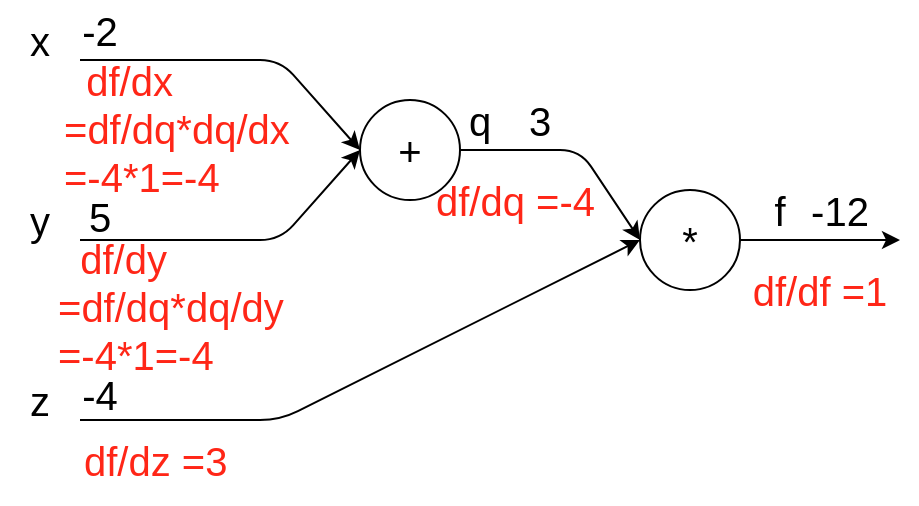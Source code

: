 <mxfile version="10.6.0" type="device"><diagram id="d1GTajMDGWavvTB5dHTt" name="Page-1"><mxGraphModel dx="1394" dy="746" grid="1" gridSize="10" guides="1" tooltips="1" connect="1" arrows="1" fold="1" page="1" pageScale="1" pageWidth="827" pageHeight="1169" math="0" shadow="0"><root><mxCell id="0"/><mxCell id="1" parent="0"/><mxCell id="NHU1y9PQUX106_TO5e0r-1" value="&lt;font style=&quot;font-size: 20px&quot;&gt;+&lt;/font&gt;" style="ellipse;whiteSpace=wrap;html=1;aspect=fixed;" vertex="1" parent="1"><mxGeometry x="260" y="160" width="50" height="50" as="geometry"/></mxCell><mxCell id="NHU1y9PQUX106_TO5e0r-2" value="&lt;font style=&quot;font-size: 20px&quot;&gt;*&lt;/font&gt;" style="ellipse;whiteSpace=wrap;html=1;aspect=fixed;" vertex="1" parent="1"><mxGeometry x="400" y="205" width="50" height="50" as="geometry"/></mxCell><mxCell id="NHU1y9PQUX106_TO5e0r-3" value="" style="endArrow=classic;html=1;entryX=0;entryY=0.5;entryDx=0;entryDy=0;" edge="1" parent="1" target="NHU1y9PQUX106_TO5e0r-1"><mxGeometry width="50" height="50" relative="1" as="geometry"><mxPoint x="120" y="140" as="sourcePoint"/><mxPoint x="140" y="160" as="targetPoint"/><Array as="points"><mxPoint x="220" y="140"/></Array></mxGeometry></mxCell><mxCell id="NHU1y9PQUX106_TO5e0r-4" value="" style="endArrow=classic;html=1;entryX=0;entryY=0.5;entryDx=0;entryDy=0;" edge="1" parent="1" target="NHU1y9PQUX106_TO5e0r-1"><mxGeometry width="50" height="50" relative="1" as="geometry"><mxPoint x="120" y="230" as="sourcePoint"/><mxPoint x="250" y="220" as="targetPoint"/><Array as="points"><mxPoint x="220" y="230"/></Array></mxGeometry></mxCell><mxCell id="NHU1y9PQUX106_TO5e0r-5" value="x" style="text;html=1;strokeColor=none;fillColor=none;align=center;verticalAlign=middle;whiteSpace=wrap;rounded=0;fontSize=20;" vertex="1" parent="1"><mxGeometry x="80" y="120" width="40" height="20" as="geometry"/></mxCell><mxCell id="NHU1y9PQUX106_TO5e0r-6" value="y" style="text;html=1;strokeColor=none;fillColor=none;align=center;verticalAlign=middle;whiteSpace=wrap;rounded=0;fontSize=20;" vertex="1" parent="1"><mxGeometry x="80" y="210" width="40" height="20" as="geometry"/></mxCell><mxCell id="NHU1y9PQUX106_TO5e0r-7" value="" style="endArrow=classic;html=1;exitX=1;exitY=0.5;exitDx=0;exitDy=0;entryX=0;entryY=0.5;entryDx=0;entryDy=0;" edge="1" parent="1" source="NHU1y9PQUX106_TO5e0r-1" target="NHU1y9PQUX106_TO5e0r-2"><mxGeometry width="50" height="50" relative="1" as="geometry"><mxPoint x="360" y="210" as="sourcePoint"/><mxPoint x="410" y="160" as="targetPoint"/><Array as="points"><mxPoint x="370" y="185"/></Array></mxGeometry></mxCell><mxCell id="NHU1y9PQUX106_TO5e0r-8" value="" style="endArrow=classic;html=1;entryX=0;entryY=0.5;entryDx=0;entryDy=0;" edge="1" parent="1" target="NHU1y9PQUX106_TO5e0r-2"><mxGeometry width="50" height="50" relative="1" as="geometry"><mxPoint x="120" y="320" as="sourcePoint"/><mxPoint x="170" y="270" as="targetPoint"/><Array as="points"><mxPoint x="220" y="320"/></Array></mxGeometry></mxCell><mxCell id="NHU1y9PQUX106_TO5e0r-9" value="z" style="text;html=1;strokeColor=none;fillColor=none;align=center;verticalAlign=middle;whiteSpace=wrap;rounded=0;fontSize=20;" vertex="1" parent="1"><mxGeometry x="80" y="300" width="40" height="20" as="geometry"/></mxCell><mxCell id="NHU1y9PQUX106_TO5e0r-10" value="" style="endArrow=classic;html=1;fontSize=20;exitX=1;exitY=0.5;exitDx=0;exitDy=0;" edge="1" parent="1" source="NHU1y9PQUX106_TO5e0r-2"><mxGeometry width="50" height="50" relative="1" as="geometry"><mxPoint x="490" y="250" as="sourcePoint"/><mxPoint x="530" y="230" as="targetPoint"/></mxGeometry></mxCell><mxCell id="NHU1y9PQUX106_TO5e0r-11" value="f" style="text;html=1;strokeColor=none;fillColor=none;align=center;verticalAlign=middle;whiteSpace=wrap;rounded=0;fontSize=20;" vertex="1" parent="1"><mxGeometry x="460" y="205" width="20" height="20" as="geometry"/></mxCell><mxCell id="NHU1y9PQUX106_TO5e0r-12" value="q" style="text;html=1;strokeColor=none;fillColor=none;align=center;verticalAlign=middle;whiteSpace=wrap;rounded=0;fontSize=20;" vertex="1" parent="1"><mxGeometry x="310" y="160" width="20" height="20" as="geometry"/></mxCell><mxCell id="NHU1y9PQUX106_TO5e0r-13" value="-2" style="text;html=1;strokeColor=none;fillColor=none;align=center;verticalAlign=middle;whiteSpace=wrap;rounded=0;fontSize=20;" vertex="1" parent="1"><mxGeometry x="120" y="110" width="20" height="30" as="geometry"/></mxCell><mxCell id="NHU1y9PQUX106_TO5e0r-14" value="5" style="text;html=1;strokeColor=none;fillColor=none;align=center;verticalAlign=middle;whiteSpace=wrap;rounded=0;fontSize=20;" vertex="1" parent="1"><mxGeometry x="120" y="203" width="20" height="30" as="geometry"/></mxCell><mxCell id="NHU1y9PQUX106_TO5e0r-15" value="-4" style="text;html=1;strokeColor=none;fillColor=none;align=center;verticalAlign=middle;whiteSpace=wrap;rounded=0;fontSize=20;" vertex="1" parent="1"><mxGeometry x="120" y="292" width="20" height="30" as="geometry"/></mxCell><mxCell id="NHU1y9PQUX106_TO5e0r-31" value="&lt;div&gt;3&lt;/div&gt;" style="text;html=1;strokeColor=none;fillColor=none;align=center;verticalAlign=middle;whiteSpace=wrap;rounded=0;fontSize=20;" vertex="1" parent="1"><mxGeometry x="340" y="155" width="20" height="30" as="geometry"/></mxCell><mxCell id="NHU1y9PQUX106_TO5e0r-32" value="-12" style="text;html=1;strokeColor=none;fillColor=none;align=center;verticalAlign=middle;whiteSpace=wrap;rounded=0;fontSize=20;" vertex="1" parent="1"><mxGeometry x="490" y="200" width="20" height="30" as="geometry"/></mxCell><mxCell id="NHU1y9PQUX106_TO5e0r-33" value="df/df =1" style="text;html=1;strokeColor=none;fillColor=none;align=center;verticalAlign=middle;whiteSpace=wrap;rounded=0;fontSize=20;fontColor=#FF2617;" vertex="1" parent="1"><mxGeometry x="450" y="245" width="80" height="20" as="geometry"/></mxCell><mxCell id="NHU1y9PQUX106_TO5e0r-34" value="&lt;font color=&quot;#FF2617&quot;&gt;df/dq =-4&lt;/font&gt;" style="text;html=1;fontSize=20;" vertex="1" parent="1"><mxGeometry x="296" y="192" width="90" height="40" as="geometry"/></mxCell><mxCell id="NHU1y9PQUX106_TO5e0r-36" value="&lt;div&gt;&lt;font color=&quot;#FF2617&quot;&gt;df/dz =3&lt;/font&gt;&lt;/div&gt;" style="text;html=1;fontSize=20;" vertex="1" parent="1"><mxGeometry x="120" y="322" width="90" height="40" as="geometry"/></mxCell><mxCell id="NHU1y9PQUX106_TO5e0r-37" value="&lt;div&gt;&lt;font color=&quot;#FF2617&quot;&gt;&amp;nbsp; df/dx&lt;br&gt;&lt;/font&gt;&lt;/div&gt;&lt;div&gt;&lt;font color=&quot;#FF2617&quot;&gt;=&lt;/font&gt;&lt;font color=&quot;#FF2617&quot;&gt;df/dq*dq/dx&lt;/font&gt;&lt;/div&gt;&lt;div&gt;&lt;font color=&quot;#FF2617&quot;&gt;=-4*1=-4&lt;br&gt;&lt;/font&gt;&lt;/div&gt;" style="text;html=1;fontSize=20;" vertex="1" parent="1"><mxGeometry x="110" y="132" width="120" height="78" as="geometry"/></mxCell><mxCell id="NHU1y9PQUX106_TO5e0r-39" value="&lt;div&gt;&lt;font color=&quot;#FF2617&quot;&gt;&amp;nbsp; df/dy&lt;br&gt;&lt;/font&gt;&lt;/div&gt;&lt;div&gt;&lt;font color=&quot;#FF2617&quot;&gt;=&lt;/font&gt;&lt;font color=&quot;#FF2617&quot;&gt;df/dq*dq/dy&lt;/font&gt;&lt;/div&gt;&lt;div&gt;&lt;font color=&quot;#FF2617&quot;&gt;=-4*1=-4&lt;br&gt;&lt;/font&gt;&lt;/div&gt;" style="text;html=1;fontSize=20;" vertex="1" parent="1"><mxGeometry x="107" y="221" width="120" height="78" as="geometry"/></mxCell></root></mxGraphModel></diagram></mxfile>